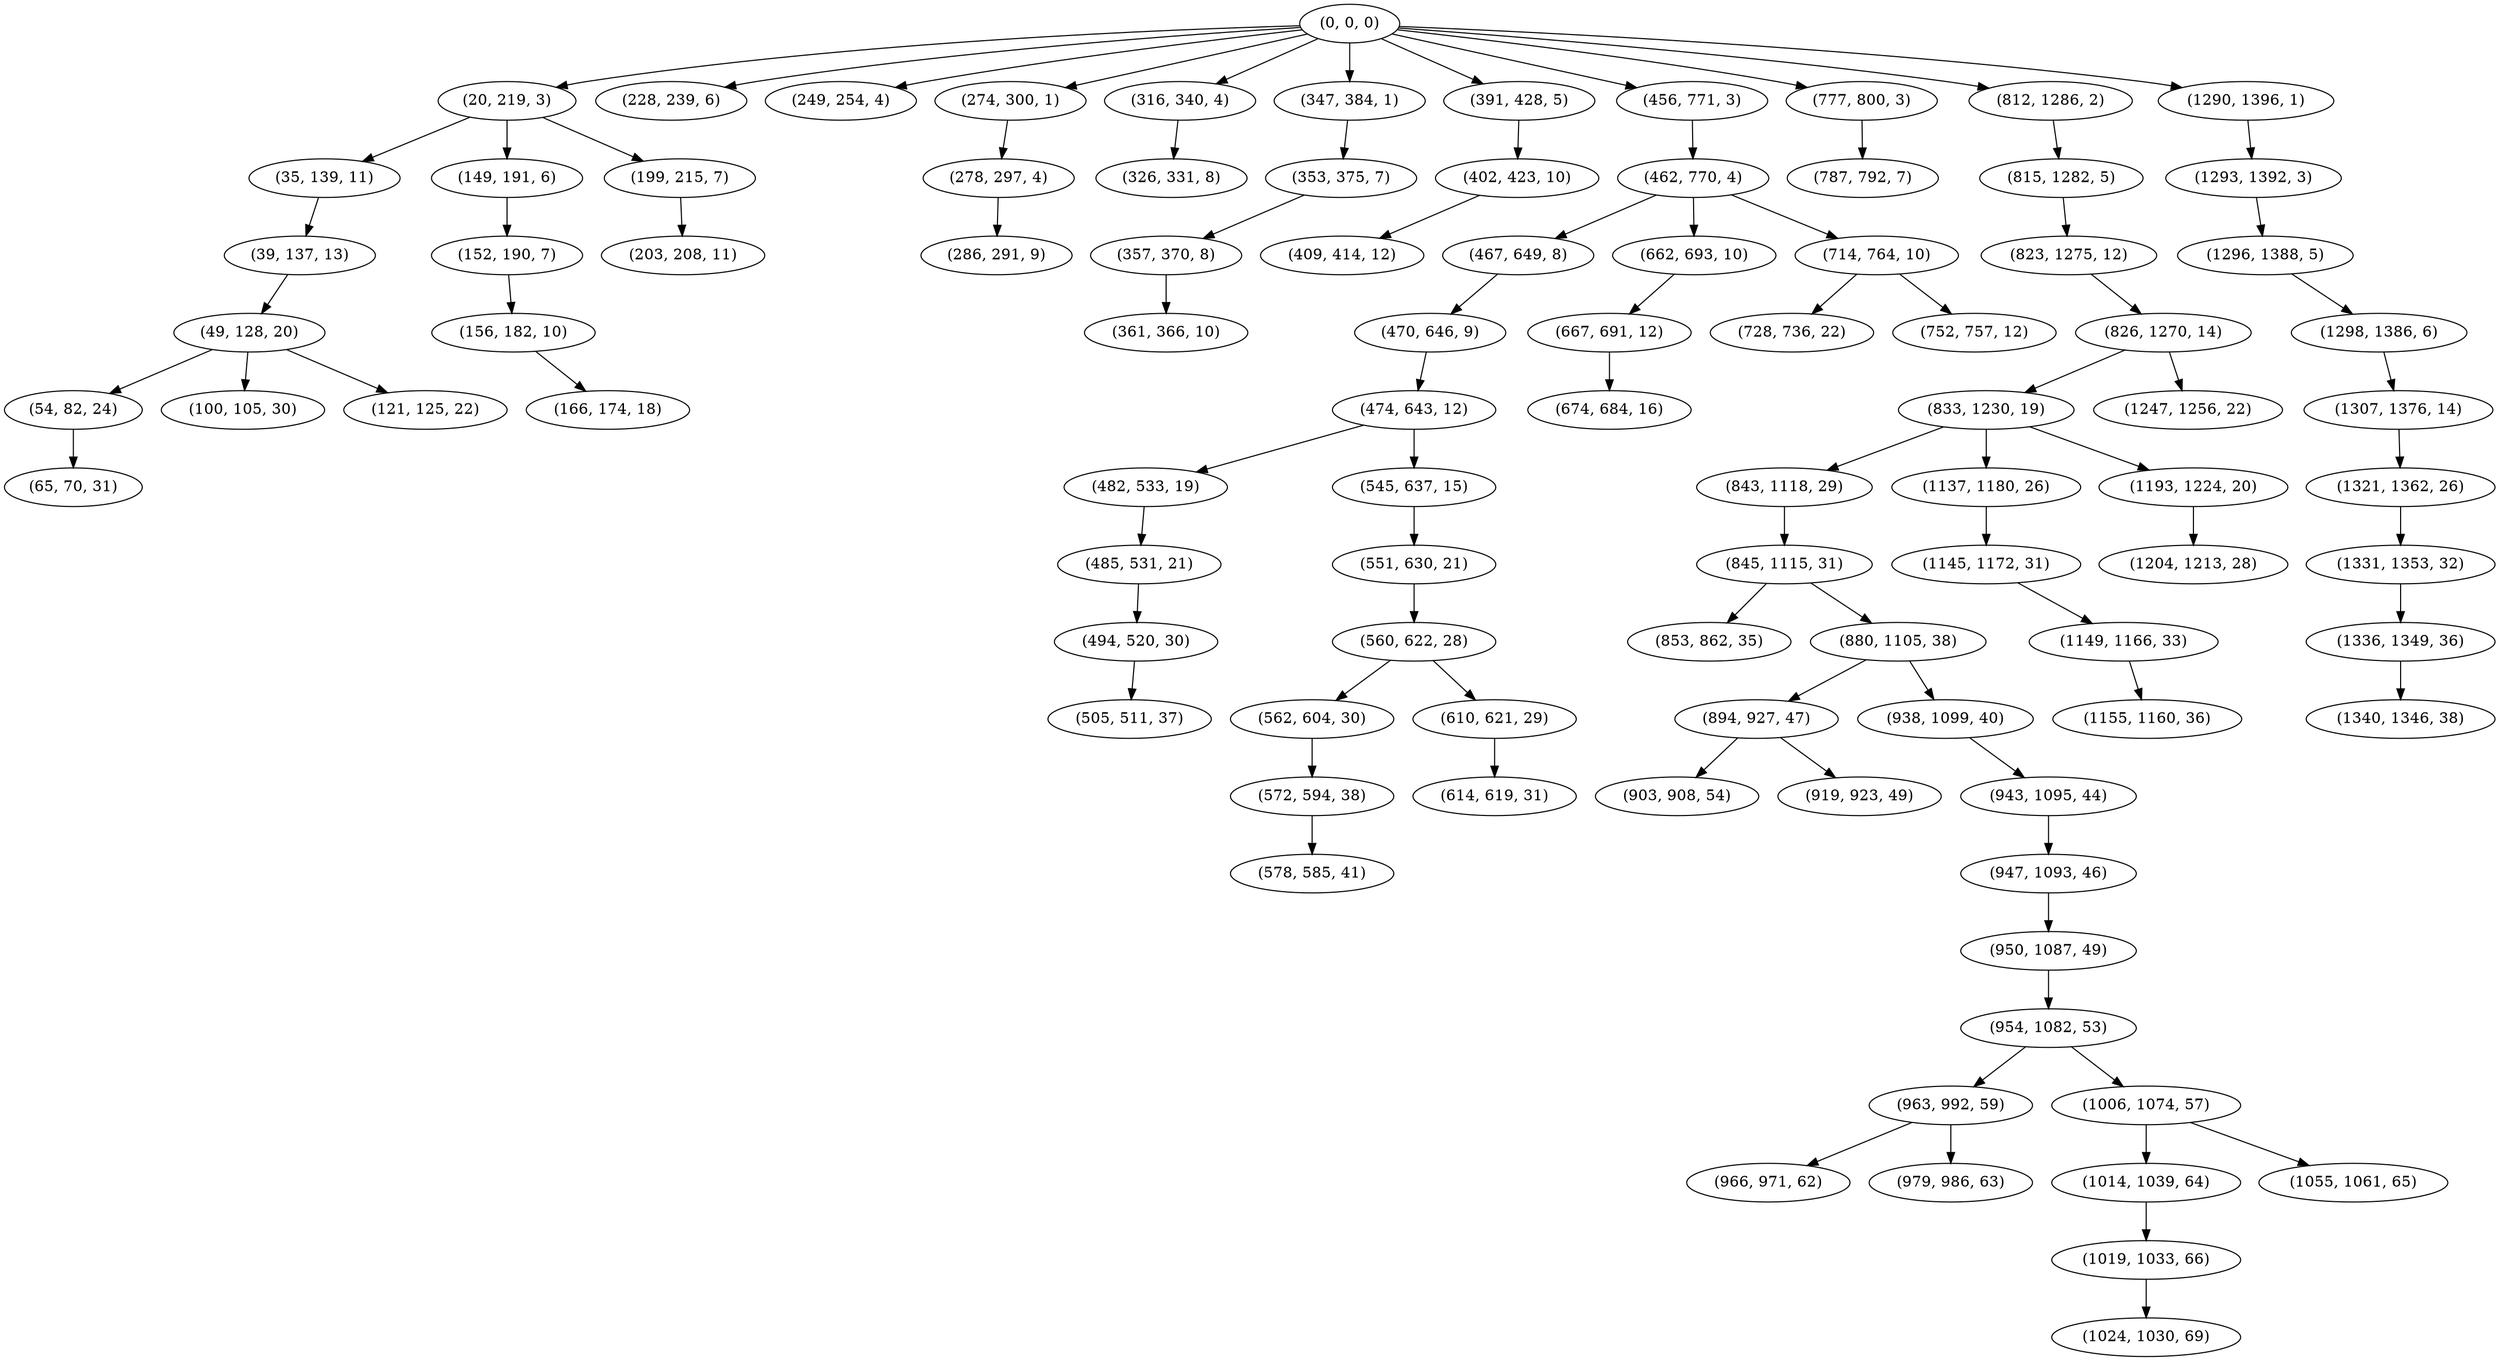 digraph tree {
    "(0, 0, 0)";
    "(20, 219, 3)";
    "(35, 139, 11)";
    "(39, 137, 13)";
    "(49, 128, 20)";
    "(54, 82, 24)";
    "(65, 70, 31)";
    "(100, 105, 30)";
    "(121, 125, 22)";
    "(149, 191, 6)";
    "(152, 190, 7)";
    "(156, 182, 10)";
    "(166, 174, 18)";
    "(199, 215, 7)";
    "(203, 208, 11)";
    "(228, 239, 6)";
    "(249, 254, 4)";
    "(274, 300, 1)";
    "(278, 297, 4)";
    "(286, 291, 9)";
    "(316, 340, 4)";
    "(326, 331, 8)";
    "(347, 384, 1)";
    "(353, 375, 7)";
    "(357, 370, 8)";
    "(361, 366, 10)";
    "(391, 428, 5)";
    "(402, 423, 10)";
    "(409, 414, 12)";
    "(456, 771, 3)";
    "(462, 770, 4)";
    "(467, 649, 8)";
    "(470, 646, 9)";
    "(474, 643, 12)";
    "(482, 533, 19)";
    "(485, 531, 21)";
    "(494, 520, 30)";
    "(505, 511, 37)";
    "(545, 637, 15)";
    "(551, 630, 21)";
    "(560, 622, 28)";
    "(562, 604, 30)";
    "(572, 594, 38)";
    "(578, 585, 41)";
    "(610, 621, 29)";
    "(614, 619, 31)";
    "(662, 693, 10)";
    "(667, 691, 12)";
    "(674, 684, 16)";
    "(714, 764, 10)";
    "(728, 736, 22)";
    "(752, 757, 12)";
    "(777, 800, 3)";
    "(787, 792, 7)";
    "(812, 1286, 2)";
    "(815, 1282, 5)";
    "(823, 1275, 12)";
    "(826, 1270, 14)";
    "(833, 1230, 19)";
    "(843, 1118, 29)";
    "(845, 1115, 31)";
    "(853, 862, 35)";
    "(880, 1105, 38)";
    "(894, 927, 47)";
    "(903, 908, 54)";
    "(919, 923, 49)";
    "(938, 1099, 40)";
    "(943, 1095, 44)";
    "(947, 1093, 46)";
    "(950, 1087, 49)";
    "(954, 1082, 53)";
    "(963, 992, 59)";
    "(966, 971, 62)";
    "(979, 986, 63)";
    "(1006, 1074, 57)";
    "(1014, 1039, 64)";
    "(1019, 1033, 66)";
    "(1024, 1030, 69)";
    "(1055, 1061, 65)";
    "(1137, 1180, 26)";
    "(1145, 1172, 31)";
    "(1149, 1166, 33)";
    "(1155, 1160, 36)";
    "(1193, 1224, 20)";
    "(1204, 1213, 28)";
    "(1247, 1256, 22)";
    "(1290, 1396, 1)";
    "(1293, 1392, 3)";
    "(1296, 1388, 5)";
    "(1298, 1386, 6)";
    "(1307, 1376, 14)";
    "(1321, 1362, 26)";
    "(1331, 1353, 32)";
    "(1336, 1349, 36)";
    "(1340, 1346, 38)";
    "(0, 0, 0)" -> "(20, 219, 3)";
    "(0, 0, 0)" -> "(228, 239, 6)";
    "(0, 0, 0)" -> "(249, 254, 4)";
    "(0, 0, 0)" -> "(274, 300, 1)";
    "(0, 0, 0)" -> "(316, 340, 4)";
    "(0, 0, 0)" -> "(347, 384, 1)";
    "(0, 0, 0)" -> "(391, 428, 5)";
    "(0, 0, 0)" -> "(456, 771, 3)";
    "(0, 0, 0)" -> "(777, 800, 3)";
    "(0, 0, 0)" -> "(812, 1286, 2)";
    "(0, 0, 0)" -> "(1290, 1396, 1)";
    "(20, 219, 3)" -> "(35, 139, 11)";
    "(20, 219, 3)" -> "(149, 191, 6)";
    "(20, 219, 3)" -> "(199, 215, 7)";
    "(35, 139, 11)" -> "(39, 137, 13)";
    "(39, 137, 13)" -> "(49, 128, 20)";
    "(49, 128, 20)" -> "(54, 82, 24)";
    "(49, 128, 20)" -> "(100, 105, 30)";
    "(49, 128, 20)" -> "(121, 125, 22)";
    "(54, 82, 24)" -> "(65, 70, 31)";
    "(149, 191, 6)" -> "(152, 190, 7)";
    "(152, 190, 7)" -> "(156, 182, 10)";
    "(156, 182, 10)" -> "(166, 174, 18)";
    "(199, 215, 7)" -> "(203, 208, 11)";
    "(274, 300, 1)" -> "(278, 297, 4)";
    "(278, 297, 4)" -> "(286, 291, 9)";
    "(316, 340, 4)" -> "(326, 331, 8)";
    "(347, 384, 1)" -> "(353, 375, 7)";
    "(353, 375, 7)" -> "(357, 370, 8)";
    "(357, 370, 8)" -> "(361, 366, 10)";
    "(391, 428, 5)" -> "(402, 423, 10)";
    "(402, 423, 10)" -> "(409, 414, 12)";
    "(456, 771, 3)" -> "(462, 770, 4)";
    "(462, 770, 4)" -> "(467, 649, 8)";
    "(462, 770, 4)" -> "(662, 693, 10)";
    "(462, 770, 4)" -> "(714, 764, 10)";
    "(467, 649, 8)" -> "(470, 646, 9)";
    "(470, 646, 9)" -> "(474, 643, 12)";
    "(474, 643, 12)" -> "(482, 533, 19)";
    "(474, 643, 12)" -> "(545, 637, 15)";
    "(482, 533, 19)" -> "(485, 531, 21)";
    "(485, 531, 21)" -> "(494, 520, 30)";
    "(494, 520, 30)" -> "(505, 511, 37)";
    "(545, 637, 15)" -> "(551, 630, 21)";
    "(551, 630, 21)" -> "(560, 622, 28)";
    "(560, 622, 28)" -> "(562, 604, 30)";
    "(560, 622, 28)" -> "(610, 621, 29)";
    "(562, 604, 30)" -> "(572, 594, 38)";
    "(572, 594, 38)" -> "(578, 585, 41)";
    "(610, 621, 29)" -> "(614, 619, 31)";
    "(662, 693, 10)" -> "(667, 691, 12)";
    "(667, 691, 12)" -> "(674, 684, 16)";
    "(714, 764, 10)" -> "(728, 736, 22)";
    "(714, 764, 10)" -> "(752, 757, 12)";
    "(777, 800, 3)" -> "(787, 792, 7)";
    "(812, 1286, 2)" -> "(815, 1282, 5)";
    "(815, 1282, 5)" -> "(823, 1275, 12)";
    "(823, 1275, 12)" -> "(826, 1270, 14)";
    "(826, 1270, 14)" -> "(833, 1230, 19)";
    "(826, 1270, 14)" -> "(1247, 1256, 22)";
    "(833, 1230, 19)" -> "(843, 1118, 29)";
    "(833, 1230, 19)" -> "(1137, 1180, 26)";
    "(833, 1230, 19)" -> "(1193, 1224, 20)";
    "(843, 1118, 29)" -> "(845, 1115, 31)";
    "(845, 1115, 31)" -> "(853, 862, 35)";
    "(845, 1115, 31)" -> "(880, 1105, 38)";
    "(880, 1105, 38)" -> "(894, 927, 47)";
    "(880, 1105, 38)" -> "(938, 1099, 40)";
    "(894, 927, 47)" -> "(903, 908, 54)";
    "(894, 927, 47)" -> "(919, 923, 49)";
    "(938, 1099, 40)" -> "(943, 1095, 44)";
    "(943, 1095, 44)" -> "(947, 1093, 46)";
    "(947, 1093, 46)" -> "(950, 1087, 49)";
    "(950, 1087, 49)" -> "(954, 1082, 53)";
    "(954, 1082, 53)" -> "(963, 992, 59)";
    "(954, 1082, 53)" -> "(1006, 1074, 57)";
    "(963, 992, 59)" -> "(966, 971, 62)";
    "(963, 992, 59)" -> "(979, 986, 63)";
    "(1006, 1074, 57)" -> "(1014, 1039, 64)";
    "(1006, 1074, 57)" -> "(1055, 1061, 65)";
    "(1014, 1039, 64)" -> "(1019, 1033, 66)";
    "(1019, 1033, 66)" -> "(1024, 1030, 69)";
    "(1137, 1180, 26)" -> "(1145, 1172, 31)";
    "(1145, 1172, 31)" -> "(1149, 1166, 33)";
    "(1149, 1166, 33)" -> "(1155, 1160, 36)";
    "(1193, 1224, 20)" -> "(1204, 1213, 28)";
    "(1290, 1396, 1)" -> "(1293, 1392, 3)";
    "(1293, 1392, 3)" -> "(1296, 1388, 5)";
    "(1296, 1388, 5)" -> "(1298, 1386, 6)";
    "(1298, 1386, 6)" -> "(1307, 1376, 14)";
    "(1307, 1376, 14)" -> "(1321, 1362, 26)";
    "(1321, 1362, 26)" -> "(1331, 1353, 32)";
    "(1331, 1353, 32)" -> "(1336, 1349, 36)";
    "(1336, 1349, 36)" -> "(1340, 1346, 38)";
}
